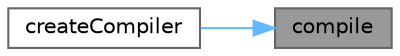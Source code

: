 digraph "compile"
{
 // INTERACTIVE_SVG=YES
 // LATEX_PDF_SIZE
  bgcolor="transparent";
  edge [fontname=Helvetica,fontsize=10,labelfontname=Helvetica,labelfontsize=10];
  node [fontname=Helvetica,fontsize=10,shape=box,height=0.2,width=0.4];
  rankdir="RL";
  Node1 [id="Node000001",label="compile",height=0.2,width=0.4,color="gray40", fillcolor="grey60", style="filled", fontcolor="black",tooltip=" "];
  Node1 -> Node2 [id="edge1_Node000001_Node000002",dir="back",color="steelblue1",style="solid",tooltip=" "];
  Node2 [id="Node000002",label="createCompiler",height=0.2,width=0.4,color="grey40", fillcolor="white", style="filled",URL="$d1/d1a/a01285_ae5648b4ad6dab45d1bf3b8bee7aee3f0.html#ae5648b4ad6dab45d1bf3b8bee7aee3f0",tooltip=" "];
}
